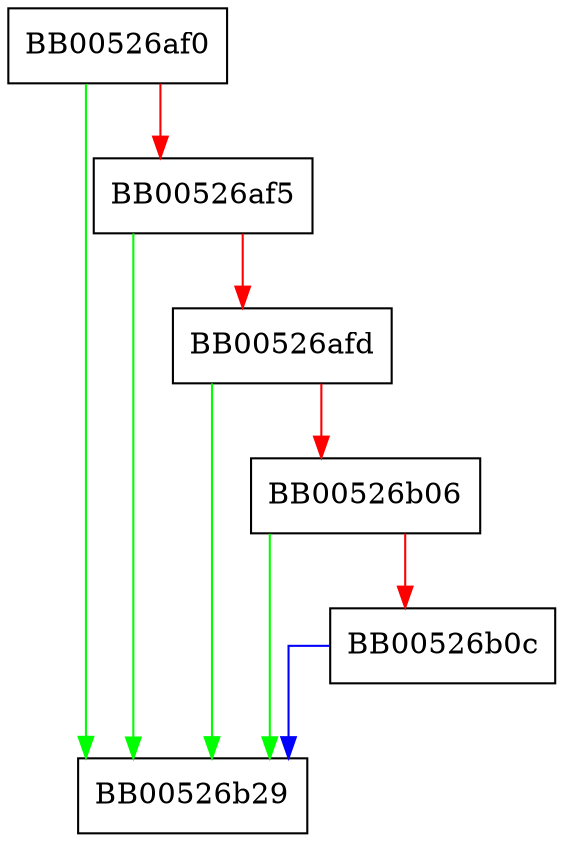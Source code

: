 digraph ossl_asn1_enc_init {
  node [shape="box"];
  graph [splines=ortho];
  BB00526af0 -> BB00526b29 [color="green"];
  BB00526af0 -> BB00526af5 [color="red"];
  BB00526af5 -> BB00526b29 [color="green"];
  BB00526af5 -> BB00526afd [color="red"];
  BB00526afd -> BB00526b29 [color="green"];
  BB00526afd -> BB00526b06 [color="red"];
  BB00526b06 -> BB00526b29 [color="green"];
  BB00526b06 -> BB00526b0c [color="red"];
  BB00526b0c -> BB00526b29 [color="blue"];
}